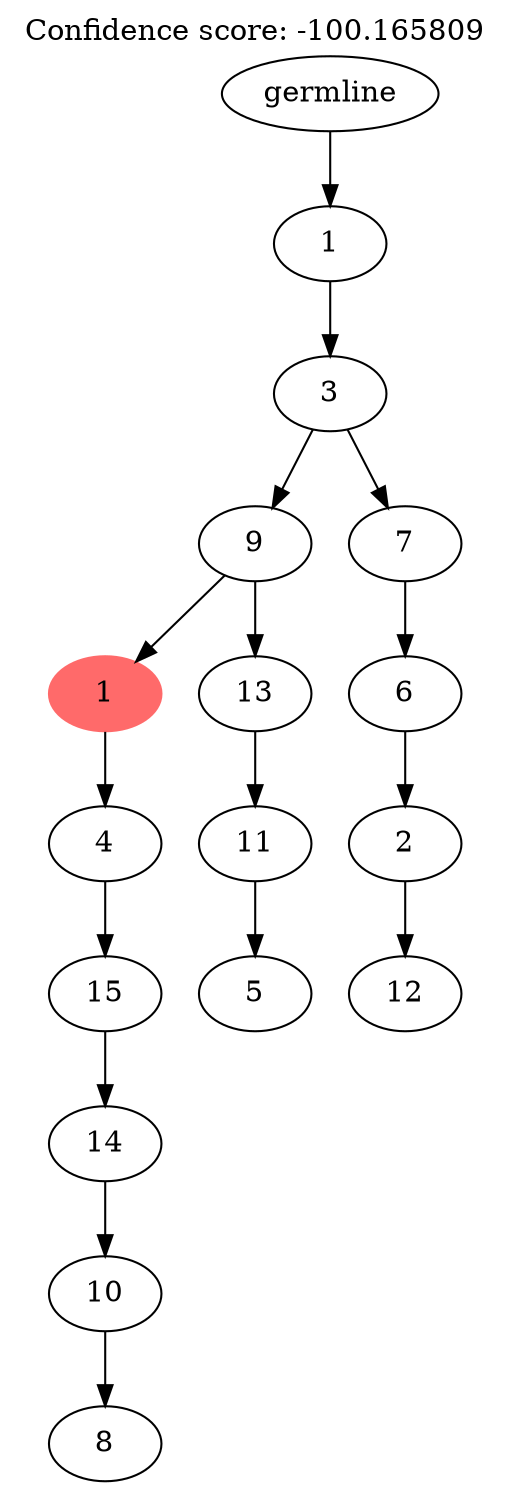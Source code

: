 digraph g {
	"15" -> "16";
	"16" [label="8"];
	"14" -> "15";
	"15" [label="10"];
	"13" -> "14";
	"14" [label="14"];
	"12" -> "13";
	"13" [label="15"];
	"11" -> "12";
	"12" [label="4"];
	"9" -> "10";
	"10" [label="5"];
	"8" -> "9";
	"9" [label="11"];
	"7" -> "8";
	"8" [label="13"];
	"7" -> "11";
	"11" [color=indianred1, style=filled, label="1"];
	"5" -> "6";
	"6" [label="12"];
	"4" -> "5";
	"5" [label="2"];
	"3" -> "4";
	"4" [label="6"];
	"2" -> "3";
	"3" [label="7"];
	"2" -> "7";
	"7" [label="9"];
	"1" -> "2";
	"2" [label="3"];
	"0" -> "1";
	"1" [label="1"];
	"0" [label="germline"];
	labelloc="t";
	label="Confidence score: -100.165809";
}

